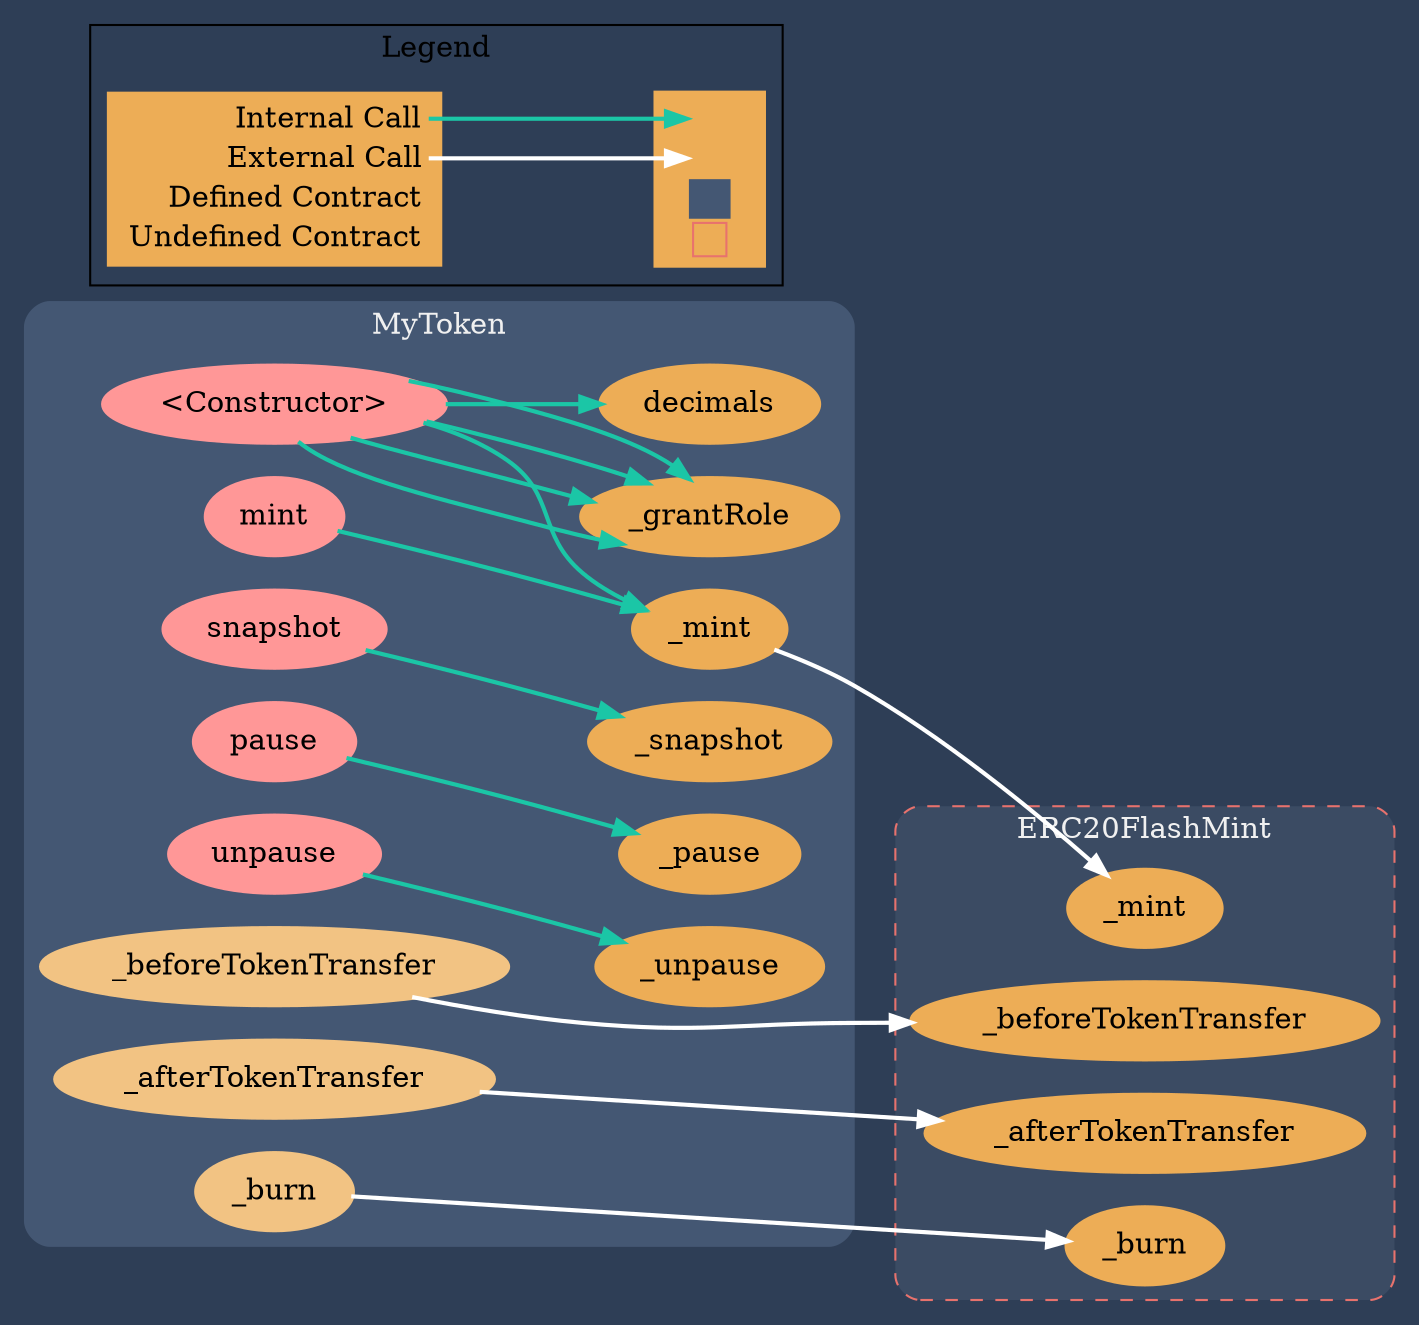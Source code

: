 digraph G {
  graph [ ratio = "auto", page = "100", compound =true, bgcolor = "#2e3e56" ];
  node [ style = "filled", fillcolor = "#edad56", color = "#edad56", penwidth =3 ];
  edge [ color = "#fcfcfc", penwidth =2, fontname = "helvetica Neue Ultra Light" ];
subgraph "clusterMyToken" {
  graph [ label = "MyToken", color = "#445773", fontcolor = "#f0f0f0", style = "rounded", bgcolor = "#445773" ];
  "MyToken.<Constructor>" [ label = "<Constructor>", color = "#FF9797", fillcolor = "#FF9797" ];
  "MyToken.snapshot" [ label = "snapshot", color = "#FF9797", fillcolor = "#FF9797" ];
  "MyToken.pause" [ label = "pause", color = "#FF9797", fillcolor = "#FF9797" ];
  "MyToken.unpause" [ label = "unpause", color = "#FF9797", fillcolor = "#FF9797" ];
  "MyToken.mint" [ label = "mint", color = "#FF9797", fillcolor = "#FF9797" ];
  "MyToken._beforeTokenTransfer" [ label = "_beforeTokenTransfer", color = "#f2c383", fillcolor = "#f2c383" ];
  "MyToken._afterTokenTransfer" [ label = "_afterTokenTransfer", color = "#f2c383", fillcolor = "#f2c383" ];
  "MyToken._mint" [ label = "_mint" ];
  "MyToken._burn" [ label = "_burn", color = "#f2c383", fillcolor = "#f2c383" ];
  "MyToken._grantRole" [ label = "_grantRole" ];
  "MyToken.decimals" [ label = "decimals" ];
  "MyToken._snapshot" [ label = "_snapshot" ];
  "MyToken._pause" [ label = "_pause" ];
  "MyToken._unpause" [ label = "_unpause" ];
}

subgraph "clusterERC20FlashMint" {
  graph [ label = "ERC20FlashMint", color = "#e8726d", fontcolor = "#f0f0f0", style = "rounded,dashed", bgcolor = "#3b4b63" ];
  "ERC20FlashMint._beforeTokenTransfer" [ label = "_beforeTokenTransfer" ];
  "ERC20FlashMint._afterTokenTransfer" [ label = "_afterTokenTransfer" ];
  "ERC20FlashMint._mint" [ label = "_mint" ];
  "ERC20FlashMint._burn" [ label = "_burn" ];
}

  "MyToken.<Constructor>";
  "MyToken._grantRole";
  "MyToken._mint";
  "MyToken.decimals";
  "MyToken.snapshot";
  "MyToken._snapshot";
  "MyToken.pause";
  "MyToken._pause";
  "MyToken.unpause";
  "MyToken._unpause";
  "MyToken.mint";
  "MyToken._beforeTokenTransfer";
  "ERC20FlashMint._beforeTokenTransfer";
  "MyToken._afterTokenTransfer";
  "ERC20FlashMint._afterTokenTransfer";
  "ERC20FlashMint._mint";
  "MyToken._burn";
  "ERC20FlashMint._burn";
  "MyToken.<Constructor>" -> "MyToken._grantRole" [ color = "#1bc6a6" ];
  "MyToken.<Constructor>" -> "MyToken._grantRole" [ color = "#1bc6a6" ];
  "MyToken.<Constructor>" -> "MyToken._grantRole" [ color = "#1bc6a6" ];
  "MyToken.<Constructor>" -> "MyToken._mint" [ color = "#1bc6a6" ];
  "MyToken.<Constructor>" -> "MyToken.decimals" [ color = "#1bc6a6" ];
  "MyToken.<Constructor>" -> "MyToken._grantRole" [ color = "#1bc6a6" ];
  "MyToken.snapshot" -> "MyToken._snapshot" [ color = "#1bc6a6" ];
  "MyToken.pause" -> "MyToken._pause" [ color = "#1bc6a6" ];
  "MyToken.unpause" -> "MyToken._unpause" [ color = "#1bc6a6" ];
  "MyToken.mint" -> "MyToken._mint" [ color = "#1bc6a6" ];
  "MyToken._beforeTokenTransfer" -> "ERC20FlashMint._beforeTokenTransfer" [ color = "white" ];
  "MyToken._afterTokenTransfer" -> "ERC20FlashMint._afterTokenTransfer" [ color = "white" ];
  "MyToken._mint" -> "ERC20FlashMint._mint" [ color = "white" ];
  "MyToken._burn" -> "ERC20FlashMint._burn" [ color = "white" ];


rankdir=LR
node [shape=plaintext]
subgraph cluster_01 { 
label = "Legend";
key [label=<<table border="0" cellpadding="2" cellspacing="0" cellborder="0">
  <tr><td align="right" port="i1">Internal Call</td></tr>
  <tr><td align="right" port="i2">External Call</td></tr>
  <tr><td align="right" port="i3">Defined Contract</td></tr>
  <tr><td align="right" port="i4">Undefined Contract</td></tr>
  </table>>]
key2 [label=<<table border="0" cellpadding="2" cellspacing="0" cellborder="0">
  <tr><td port="i1">&nbsp;&nbsp;&nbsp;</td></tr>
  <tr><td port="i2">&nbsp;&nbsp;&nbsp;</td></tr>
  <tr><td port="i3" bgcolor="#445773">&nbsp;&nbsp;&nbsp;</td></tr>
  <tr><td port="i4">
    <table border="1" cellborder="0" cellspacing="0" cellpadding="7" color="#e8726d">
      <tr>
       <td></td>
      </tr>
     </table>
  </td></tr>
  </table>>]
key:i1:e -> key2:i1:w [color="#1bc6a6"]
key:i2:e -> key2:i2:w [color="white"]
}
}
